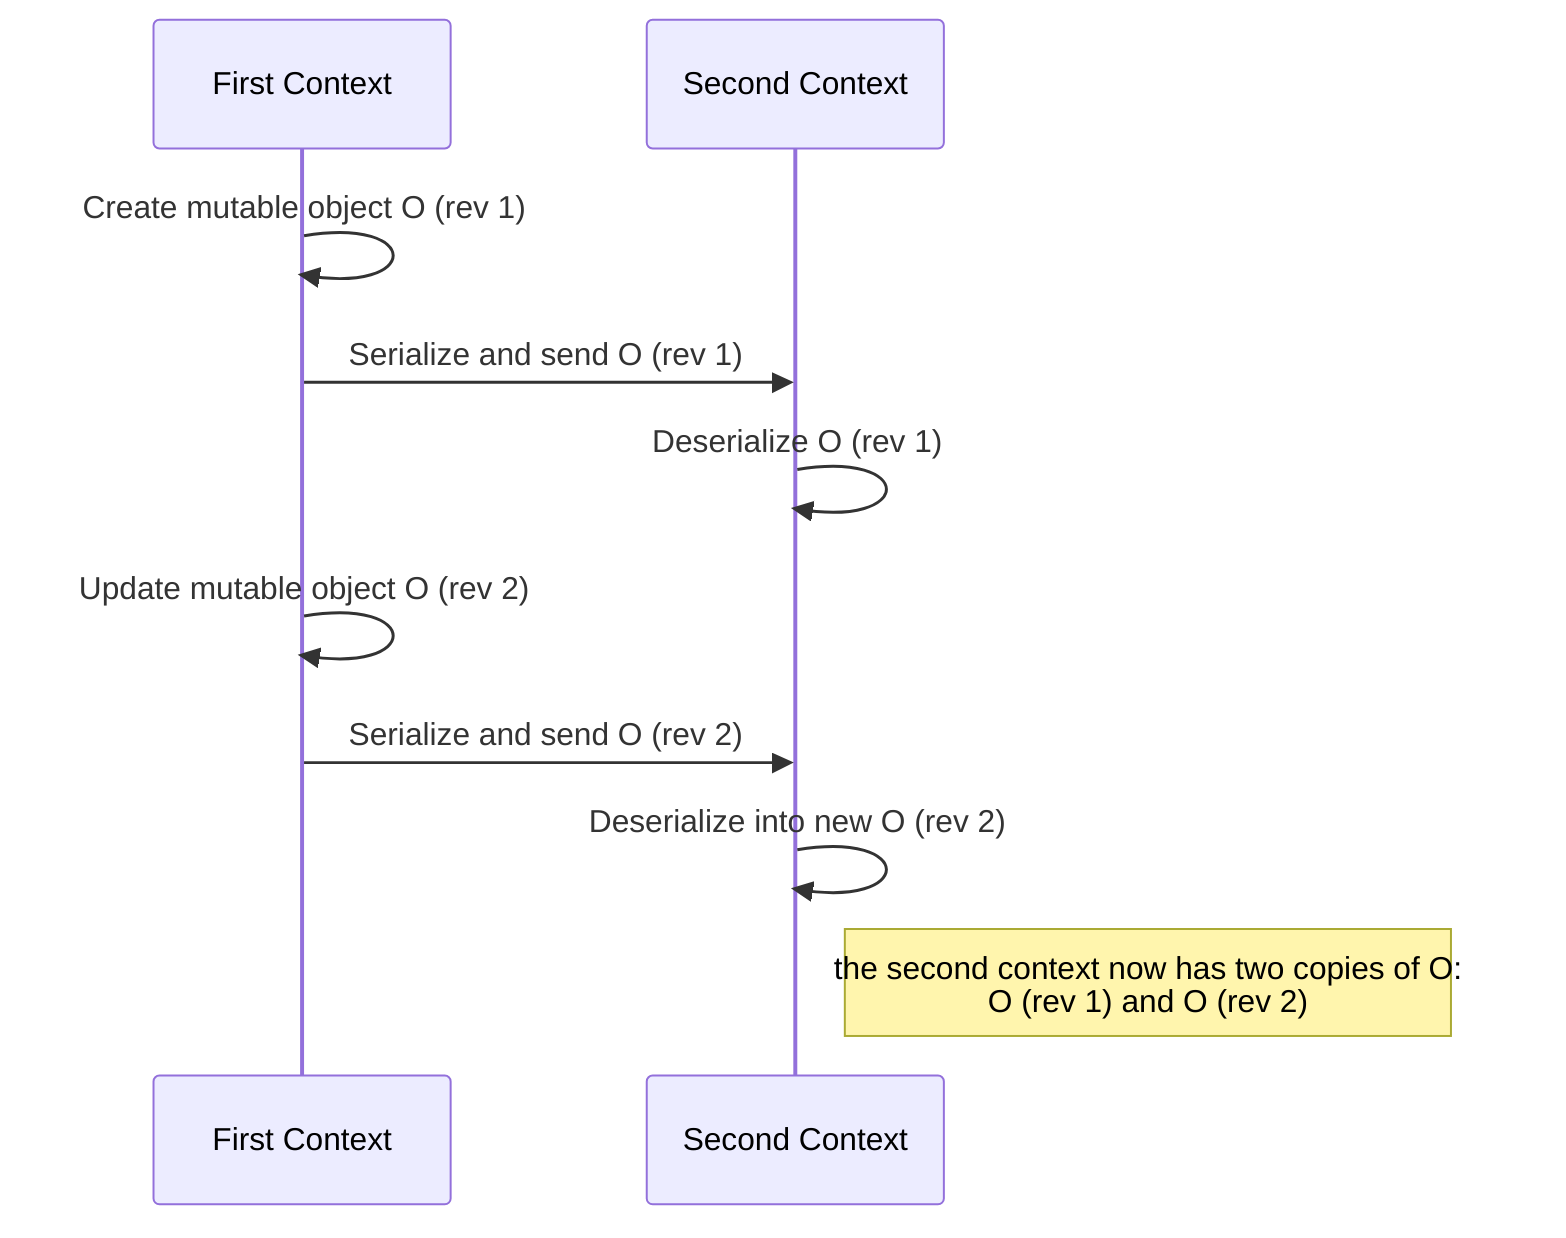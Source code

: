 sequenceDiagram
    participant A as First Context
    participant B as Second Context
    A ->> A: Create mutable object O (rev 1)
    A ->> B: Serialize and send O (rev 1)
    B ->> B: Deserialize O (rev 1)
    A ->> A: Update mutable object O (rev 2)
    A ->> B: Serialize and send O (rev 2)
    B ->> B: Deserialize into new O (rev 2)
    Note right of B: the second context now has two copies of O:<br/>O (rev 1) and O (rev 2)